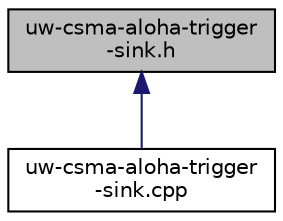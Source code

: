 digraph "uw-csma-aloha-trigger-sink.h"
{
 // LATEX_PDF_SIZE
  edge [fontname="Helvetica",fontsize="10",labelfontname="Helvetica",labelfontsize="10"];
  node [fontname="Helvetica",fontsize="10",shape=record];
  Node1 [label="uw-csma-aloha-trigger\l-sink.h",height=0.2,width=0.4,color="black", fillcolor="grey75", style="filled", fontcolor="black",tooltip="Provides the declaration of UwCsmaAloha_Trigger_SINK class."];
  Node1 -> Node2 [dir="back",color="midnightblue",fontsize="10",style="solid",fontname="Helvetica"];
  Node2 [label="uw-csma-aloha-trigger\l-sink.cpp",height=0.2,width=0.4,color="black", fillcolor="white", style="filled",URL="$uw-csma-aloha-trigger-sink_8cpp.html",tooltip="Provides the implementation of UwCsmaAloha_Trigger_SINK class."];
}
